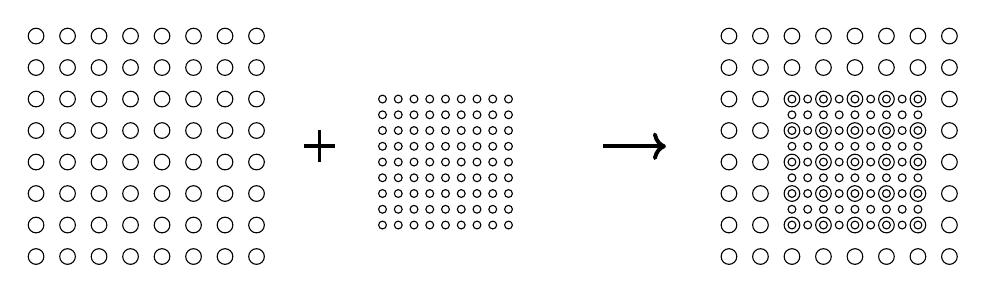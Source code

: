 \begin{tikzpicture}[
	scale=0.4,
	coarse/.style={circle,draw=black,inner sep=2pt},
	fine/.style={circle,draw=black,inner sep=1pt}
]

\foreach \x in {0,...,7}
	\foreach \y in {0,...,7}
		\node[coarse] at (\x,\y){ };

\draw (9,3.5) node[cross out,draw=black,line width=0.5mm,rotate=45]{};

\foreach \x in {0,...,8}
	\foreach \y in {0,...,8}
		\node[fine] at (11+0.5*\x,1+0.5*\y){ };

\draw[->,line width=0.5mm] (18,3.5) -- (20,3.5);

\foreach \x in {0,...,7}
	\foreach \y in {0,...,7}
		\node[coarse] at (22+\x,\y){ };
\foreach \x in {0,...,8}
	\foreach \y in {0,...,8}
		\node[fine] at (24+0.5*\x,1+0.5*\y){ };
\end{tikzpicture}
